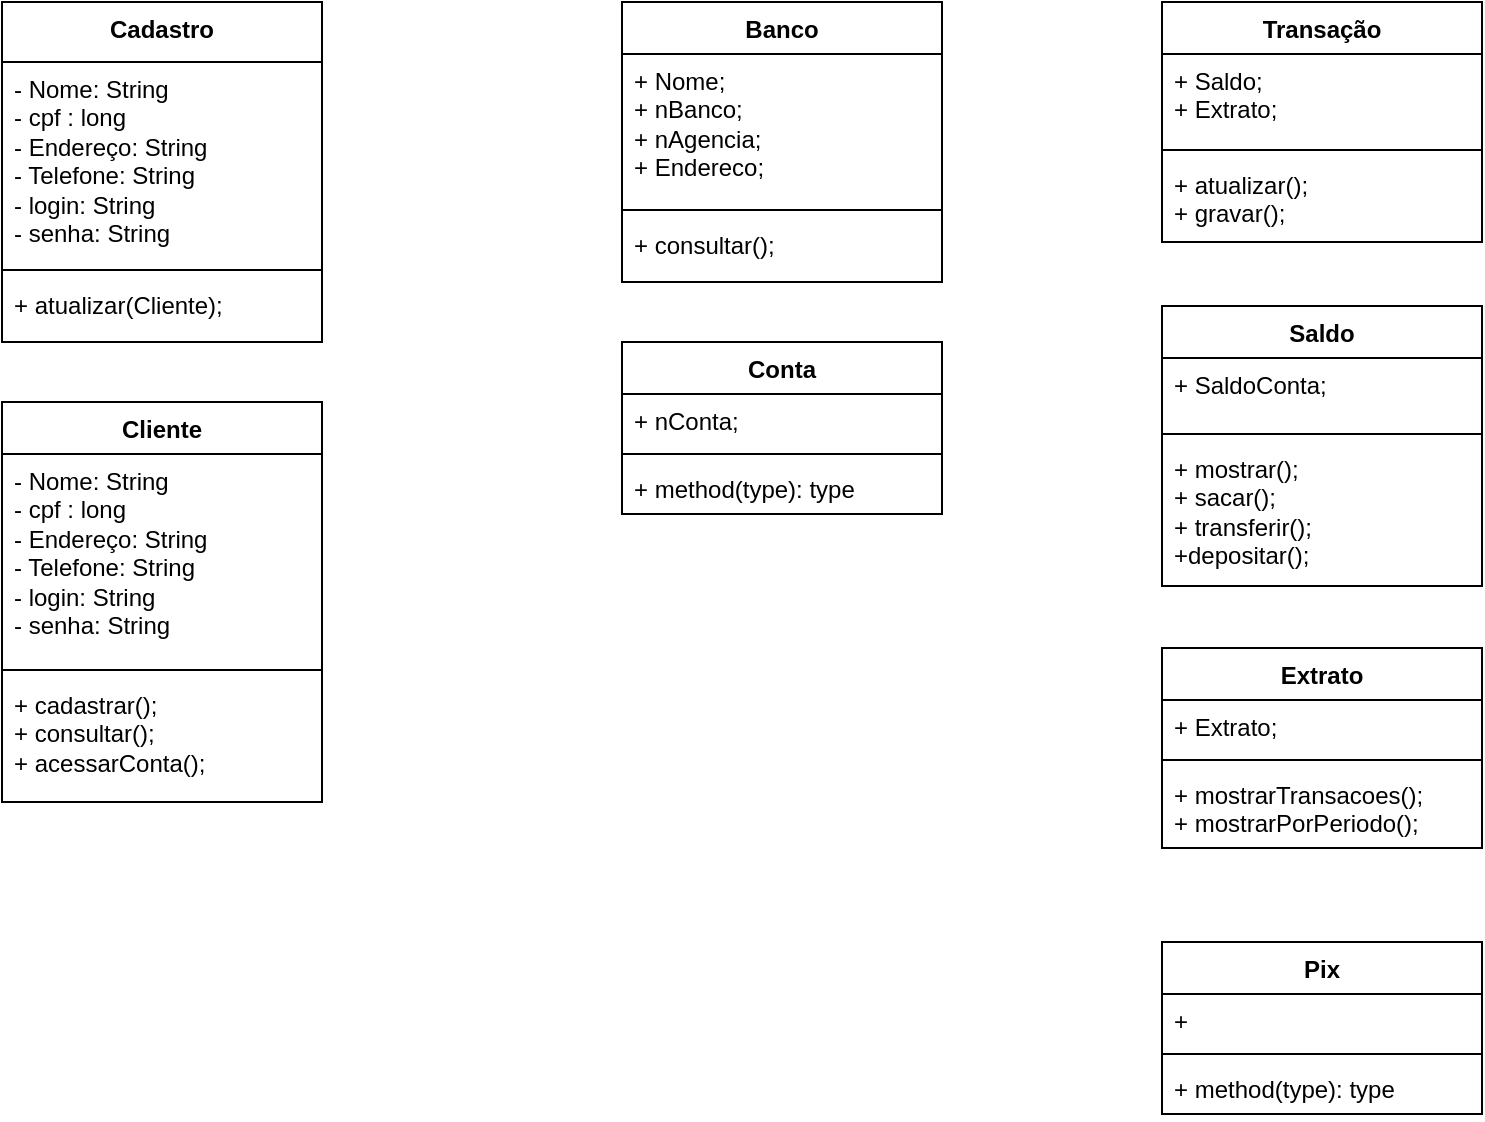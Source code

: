 <mxfile version="21.0.2" type="github">
  <diagram name="Página-1" id="4-gzDsOgcf79sOpH9Bft">
    <mxGraphModel dx="799" dy="425" grid="1" gridSize="10" guides="1" tooltips="1" connect="1" arrows="1" fold="1" page="1" pageScale="1" pageWidth="1169" pageHeight="827" math="0" shadow="0">
      <root>
        <mxCell id="0" />
        <mxCell id="1" parent="0" />
        <mxCell id="FMgXJBMxYUzyo6VC3O0s-1" value="Cadastro" style="swimlane;fontStyle=1;align=center;verticalAlign=top;childLayout=stackLayout;horizontal=1;startSize=30;horizontalStack=0;resizeParent=1;resizeParentMax=0;resizeLast=0;collapsible=1;marginBottom=0;whiteSpace=wrap;html=1;" vertex="1" parent="1">
          <mxGeometry x="50" y="40" width="160" height="170" as="geometry" />
        </mxCell>
        <mxCell id="FMgXJBMxYUzyo6VC3O0s-2" value="- Nome: String&lt;br&gt;- cpf : long&lt;br&gt;- Endereço: String&lt;br&gt;- Telefone: String&lt;br&gt;- login: String&lt;br&gt;- senha: String" style="text;strokeColor=none;fillColor=none;align=left;verticalAlign=top;spacingLeft=4;spacingRight=4;overflow=hidden;rotatable=0;points=[[0,0.5],[1,0.5]];portConstraint=eastwest;whiteSpace=wrap;html=1;" vertex="1" parent="FMgXJBMxYUzyo6VC3O0s-1">
          <mxGeometry y="30" width="160" height="100" as="geometry" />
        </mxCell>
        <mxCell id="FMgXJBMxYUzyo6VC3O0s-3" value="" style="line;strokeWidth=1;fillColor=none;align=left;verticalAlign=middle;spacingTop=-1;spacingLeft=3;spacingRight=3;rotatable=0;labelPosition=right;points=[];portConstraint=eastwest;strokeColor=inherit;" vertex="1" parent="FMgXJBMxYUzyo6VC3O0s-1">
          <mxGeometry y="130" width="160" height="8" as="geometry" />
        </mxCell>
        <mxCell id="FMgXJBMxYUzyo6VC3O0s-4" value="+ atualizar(Cliente);" style="text;strokeColor=none;fillColor=none;align=left;verticalAlign=top;spacingLeft=4;spacingRight=4;overflow=hidden;rotatable=0;points=[[0,0.5],[1,0.5]];portConstraint=eastwest;whiteSpace=wrap;html=1;" vertex="1" parent="FMgXJBMxYUzyo6VC3O0s-1">
          <mxGeometry y="138" width="160" height="32" as="geometry" />
        </mxCell>
        <mxCell id="FMgXJBMxYUzyo6VC3O0s-9" value="Cliente" style="swimlane;fontStyle=1;align=center;verticalAlign=top;childLayout=stackLayout;horizontal=1;startSize=26;horizontalStack=0;resizeParent=1;resizeParentMax=0;resizeLast=0;collapsible=1;marginBottom=0;whiteSpace=wrap;html=1;" vertex="1" parent="1">
          <mxGeometry x="50" y="240" width="160" height="200" as="geometry" />
        </mxCell>
        <mxCell id="FMgXJBMxYUzyo6VC3O0s-10" value="- Nome: String&lt;br style=&quot;border-color: var(--border-color);&quot;&gt;- cpf : long&lt;br style=&quot;border-color: var(--border-color);&quot;&gt;- Endereço: String&lt;br style=&quot;border-color: var(--border-color);&quot;&gt;- Telefone: String&lt;br style=&quot;border-color: var(--border-color);&quot;&gt;- login: String&lt;br style=&quot;border-color: var(--border-color);&quot;&gt;- senha: String" style="text;strokeColor=none;fillColor=none;align=left;verticalAlign=top;spacingLeft=4;spacingRight=4;overflow=hidden;rotatable=0;points=[[0,0.5],[1,0.5]];portConstraint=eastwest;whiteSpace=wrap;html=1;" vertex="1" parent="FMgXJBMxYUzyo6VC3O0s-9">
          <mxGeometry y="26" width="160" height="104" as="geometry" />
        </mxCell>
        <mxCell id="FMgXJBMxYUzyo6VC3O0s-11" value="" style="line;strokeWidth=1;fillColor=none;align=left;verticalAlign=middle;spacingTop=-1;spacingLeft=3;spacingRight=3;rotatable=0;labelPosition=right;points=[];portConstraint=eastwest;strokeColor=inherit;" vertex="1" parent="FMgXJBMxYUzyo6VC3O0s-9">
          <mxGeometry y="130" width="160" height="8" as="geometry" />
        </mxCell>
        <mxCell id="FMgXJBMxYUzyo6VC3O0s-12" value="+ cadastrar();&lt;br&gt;+ consultar();&lt;br&gt;+ acessarConta();" style="text;strokeColor=none;fillColor=none;align=left;verticalAlign=top;spacingLeft=4;spacingRight=4;overflow=hidden;rotatable=0;points=[[0,0.5],[1,0.5]];portConstraint=eastwest;whiteSpace=wrap;html=1;" vertex="1" parent="FMgXJBMxYUzyo6VC3O0s-9">
          <mxGeometry y="138" width="160" height="62" as="geometry" />
        </mxCell>
        <mxCell id="FMgXJBMxYUzyo6VC3O0s-13" value="Banco" style="swimlane;fontStyle=1;align=center;verticalAlign=top;childLayout=stackLayout;horizontal=1;startSize=26;horizontalStack=0;resizeParent=1;resizeParentMax=0;resizeLast=0;collapsible=1;marginBottom=0;whiteSpace=wrap;html=1;" vertex="1" parent="1">
          <mxGeometry x="360" y="40" width="160" height="140" as="geometry" />
        </mxCell>
        <mxCell id="FMgXJBMxYUzyo6VC3O0s-14" value="+ Nome;&lt;br&gt;+ nBanco;&lt;br&gt;+ nAgencia;&lt;br&gt;+ Endereco;" style="text;strokeColor=none;fillColor=none;align=left;verticalAlign=top;spacingLeft=4;spacingRight=4;overflow=hidden;rotatable=0;points=[[0,0.5],[1,0.5]];portConstraint=eastwest;whiteSpace=wrap;html=1;" vertex="1" parent="FMgXJBMxYUzyo6VC3O0s-13">
          <mxGeometry y="26" width="160" height="74" as="geometry" />
        </mxCell>
        <mxCell id="FMgXJBMxYUzyo6VC3O0s-15" value="" style="line;strokeWidth=1;fillColor=none;align=left;verticalAlign=middle;spacingTop=-1;spacingLeft=3;spacingRight=3;rotatable=0;labelPosition=right;points=[];portConstraint=eastwest;strokeColor=inherit;" vertex="1" parent="FMgXJBMxYUzyo6VC3O0s-13">
          <mxGeometry y="100" width="160" height="8" as="geometry" />
        </mxCell>
        <mxCell id="FMgXJBMxYUzyo6VC3O0s-16" value="+ consultar();" style="text;strokeColor=none;fillColor=none;align=left;verticalAlign=top;spacingLeft=4;spacingRight=4;overflow=hidden;rotatable=0;points=[[0,0.5],[1,0.5]];portConstraint=eastwest;whiteSpace=wrap;html=1;" vertex="1" parent="FMgXJBMxYUzyo6VC3O0s-13">
          <mxGeometry y="108" width="160" height="32" as="geometry" />
        </mxCell>
        <mxCell id="FMgXJBMxYUzyo6VC3O0s-17" value="Conta" style="swimlane;fontStyle=1;align=center;verticalAlign=top;childLayout=stackLayout;horizontal=1;startSize=26;horizontalStack=0;resizeParent=1;resizeParentMax=0;resizeLast=0;collapsible=1;marginBottom=0;whiteSpace=wrap;html=1;" vertex="1" parent="1">
          <mxGeometry x="360" y="210" width="160" height="86" as="geometry" />
        </mxCell>
        <mxCell id="FMgXJBMxYUzyo6VC3O0s-18" value="+ nConta;&lt;br&gt;" style="text;strokeColor=none;fillColor=none;align=left;verticalAlign=top;spacingLeft=4;spacingRight=4;overflow=hidden;rotatable=0;points=[[0,0.5],[1,0.5]];portConstraint=eastwest;whiteSpace=wrap;html=1;" vertex="1" parent="FMgXJBMxYUzyo6VC3O0s-17">
          <mxGeometry y="26" width="160" height="26" as="geometry" />
        </mxCell>
        <mxCell id="FMgXJBMxYUzyo6VC3O0s-19" value="" style="line;strokeWidth=1;fillColor=none;align=left;verticalAlign=middle;spacingTop=-1;spacingLeft=3;spacingRight=3;rotatable=0;labelPosition=right;points=[];portConstraint=eastwest;strokeColor=inherit;" vertex="1" parent="FMgXJBMxYUzyo6VC3O0s-17">
          <mxGeometry y="52" width="160" height="8" as="geometry" />
        </mxCell>
        <mxCell id="FMgXJBMxYUzyo6VC3O0s-20" value="+ method(type): type" style="text;strokeColor=none;fillColor=none;align=left;verticalAlign=top;spacingLeft=4;spacingRight=4;overflow=hidden;rotatable=0;points=[[0,0.5],[1,0.5]];portConstraint=eastwest;whiteSpace=wrap;html=1;" vertex="1" parent="FMgXJBMxYUzyo6VC3O0s-17">
          <mxGeometry y="60" width="160" height="26" as="geometry" />
        </mxCell>
        <mxCell id="FMgXJBMxYUzyo6VC3O0s-21" value="Transação" style="swimlane;fontStyle=1;align=center;verticalAlign=top;childLayout=stackLayout;horizontal=1;startSize=26;horizontalStack=0;resizeParent=1;resizeParentMax=0;resizeLast=0;collapsible=1;marginBottom=0;whiteSpace=wrap;html=1;" vertex="1" parent="1">
          <mxGeometry x="630" y="40" width="160" height="120" as="geometry" />
        </mxCell>
        <mxCell id="FMgXJBMxYUzyo6VC3O0s-22" value="+ Saldo;&lt;br&gt;+ Extrato;" style="text;strokeColor=none;fillColor=none;align=left;verticalAlign=top;spacingLeft=4;spacingRight=4;overflow=hidden;rotatable=0;points=[[0,0.5],[1,0.5]];portConstraint=eastwest;whiteSpace=wrap;html=1;" vertex="1" parent="FMgXJBMxYUzyo6VC3O0s-21">
          <mxGeometry y="26" width="160" height="44" as="geometry" />
        </mxCell>
        <mxCell id="FMgXJBMxYUzyo6VC3O0s-23" value="" style="line;strokeWidth=1;fillColor=none;align=left;verticalAlign=middle;spacingTop=-1;spacingLeft=3;spacingRight=3;rotatable=0;labelPosition=right;points=[];portConstraint=eastwest;strokeColor=inherit;" vertex="1" parent="FMgXJBMxYUzyo6VC3O0s-21">
          <mxGeometry y="70" width="160" height="8" as="geometry" />
        </mxCell>
        <mxCell id="FMgXJBMxYUzyo6VC3O0s-24" value="+ atualizar();&lt;br&gt;+ gravar();" style="text;strokeColor=none;fillColor=none;align=left;verticalAlign=top;spacingLeft=4;spacingRight=4;overflow=hidden;rotatable=0;points=[[0,0.5],[1,0.5]];portConstraint=eastwest;whiteSpace=wrap;html=1;" vertex="1" parent="FMgXJBMxYUzyo6VC3O0s-21">
          <mxGeometry y="78" width="160" height="42" as="geometry" />
        </mxCell>
        <mxCell id="FMgXJBMxYUzyo6VC3O0s-25" value="Saldo" style="swimlane;fontStyle=1;align=center;verticalAlign=top;childLayout=stackLayout;horizontal=1;startSize=26;horizontalStack=0;resizeParent=1;resizeParentMax=0;resizeLast=0;collapsible=1;marginBottom=0;whiteSpace=wrap;html=1;" vertex="1" parent="1">
          <mxGeometry x="630" y="192" width="160" height="140" as="geometry" />
        </mxCell>
        <mxCell id="FMgXJBMxYUzyo6VC3O0s-26" value="+ SaldoConta;" style="text;strokeColor=none;fillColor=none;align=left;verticalAlign=top;spacingLeft=4;spacingRight=4;overflow=hidden;rotatable=0;points=[[0,0.5],[1,0.5]];portConstraint=eastwest;whiteSpace=wrap;html=1;" vertex="1" parent="FMgXJBMxYUzyo6VC3O0s-25">
          <mxGeometry y="26" width="160" height="34" as="geometry" />
        </mxCell>
        <mxCell id="FMgXJBMxYUzyo6VC3O0s-27" value="" style="line;strokeWidth=1;fillColor=none;align=left;verticalAlign=middle;spacingTop=-1;spacingLeft=3;spacingRight=3;rotatable=0;labelPosition=right;points=[];portConstraint=eastwest;strokeColor=inherit;" vertex="1" parent="FMgXJBMxYUzyo6VC3O0s-25">
          <mxGeometry y="60" width="160" height="8" as="geometry" />
        </mxCell>
        <mxCell id="FMgXJBMxYUzyo6VC3O0s-28" value="+ mostrar();&lt;br&gt;+ sacar();&lt;br&gt;+ transferir();&lt;br&gt;+depositar();" style="text;strokeColor=none;fillColor=none;align=left;verticalAlign=top;spacingLeft=4;spacingRight=4;overflow=hidden;rotatable=0;points=[[0,0.5],[1,0.5]];portConstraint=eastwest;whiteSpace=wrap;html=1;" vertex="1" parent="FMgXJBMxYUzyo6VC3O0s-25">
          <mxGeometry y="68" width="160" height="72" as="geometry" />
        </mxCell>
        <mxCell id="FMgXJBMxYUzyo6VC3O0s-30" value="Extrato" style="swimlane;fontStyle=1;align=center;verticalAlign=top;childLayout=stackLayout;horizontal=1;startSize=26;horizontalStack=0;resizeParent=1;resizeParentMax=0;resizeLast=0;collapsible=1;marginBottom=0;whiteSpace=wrap;html=1;" vertex="1" parent="1">
          <mxGeometry x="630" y="363" width="160" height="100" as="geometry" />
        </mxCell>
        <mxCell id="FMgXJBMxYUzyo6VC3O0s-31" value="+ Extrato;" style="text;strokeColor=none;fillColor=none;align=left;verticalAlign=top;spacingLeft=4;spacingRight=4;overflow=hidden;rotatable=0;points=[[0,0.5],[1,0.5]];portConstraint=eastwest;whiteSpace=wrap;html=1;" vertex="1" parent="FMgXJBMxYUzyo6VC3O0s-30">
          <mxGeometry y="26" width="160" height="26" as="geometry" />
        </mxCell>
        <mxCell id="FMgXJBMxYUzyo6VC3O0s-32" value="" style="line;strokeWidth=1;fillColor=none;align=left;verticalAlign=middle;spacingTop=-1;spacingLeft=3;spacingRight=3;rotatable=0;labelPosition=right;points=[];portConstraint=eastwest;strokeColor=inherit;" vertex="1" parent="FMgXJBMxYUzyo6VC3O0s-30">
          <mxGeometry y="52" width="160" height="8" as="geometry" />
        </mxCell>
        <mxCell id="FMgXJBMxYUzyo6VC3O0s-33" value="+ mostrarTransacoes();&lt;br&gt;+ mostrarPorPeriodo();" style="text;strokeColor=none;fillColor=none;align=left;verticalAlign=top;spacingLeft=4;spacingRight=4;overflow=hidden;rotatable=0;points=[[0,0.5],[1,0.5]];portConstraint=eastwest;whiteSpace=wrap;html=1;" vertex="1" parent="FMgXJBMxYUzyo6VC3O0s-30">
          <mxGeometry y="60" width="160" height="40" as="geometry" />
        </mxCell>
        <mxCell id="FMgXJBMxYUzyo6VC3O0s-34" value="Pix" style="swimlane;fontStyle=1;align=center;verticalAlign=top;childLayout=stackLayout;horizontal=1;startSize=26;horizontalStack=0;resizeParent=1;resizeParentMax=0;resizeLast=0;collapsible=1;marginBottom=0;whiteSpace=wrap;html=1;" vertex="1" parent="1">
          <mxGeometry x="630" y="510" width="160" height="86" as="geometry" />
        </mxCell>
        <mxCell id="FMgXJBMxYUzyo6VC3O0s-35" value="+&amp;nbsp;" style="text;strokeColor=none;fillColor=none;align=left;verticalAlign=top;spacingLeft=4;spacingRight=4;overflow=hidden;rotatable=0;points=[[0,0.5],[1,0.5]];portConstraint=eastwest;whiteSpace=wrap;html=1;" vertex="1" parent="FMgXJBMxYUzyo6VC3O0s-34">
          <mxGeometry y="26" width="160" height="26" as="geometry" />
        </mxCell>
        <mxCell id="FMgXJBMxYUzyo6VC3O0s-36" value="" style="line;strokeWidth=1;fillColor=none;align=left;verticalAlign=middle;spacingTop=-1;spacingLeft=3;spacingRight=3;rotatable=0;labelPosition=right;points=[];portConstraint=eastwest;strokeColor=inherit;" vertex="1" parent="FMgXJBMxYUzyo6VC3O0s-34">
          <mxGeometry y="52" width="160" height="8" as="geometry" />
        </mxCell>
        <mxCell id="FMgXJBMxYUzyo6VC3O0s-37" value="+ method(type): type" style="text;strokeColor=none;fillColor=none;align=left;verticalAlign=top;spacingLeft=4;spacingRight=4;overflow=hidden;rotatable=0;points=[[0,0.5],[1,0.5]];portConstraint=eastwest;whiteSpace=wrap;html=1;" vertex="1" parent="FMgXJBMxYUzyo6VC3O0s-34">
          <mxGeometry y="60" width="160" height="26" as="geometry" />
        </mxCell>
      </root>
    </mxGraphModel>
  </diagram>
</mxfile>
